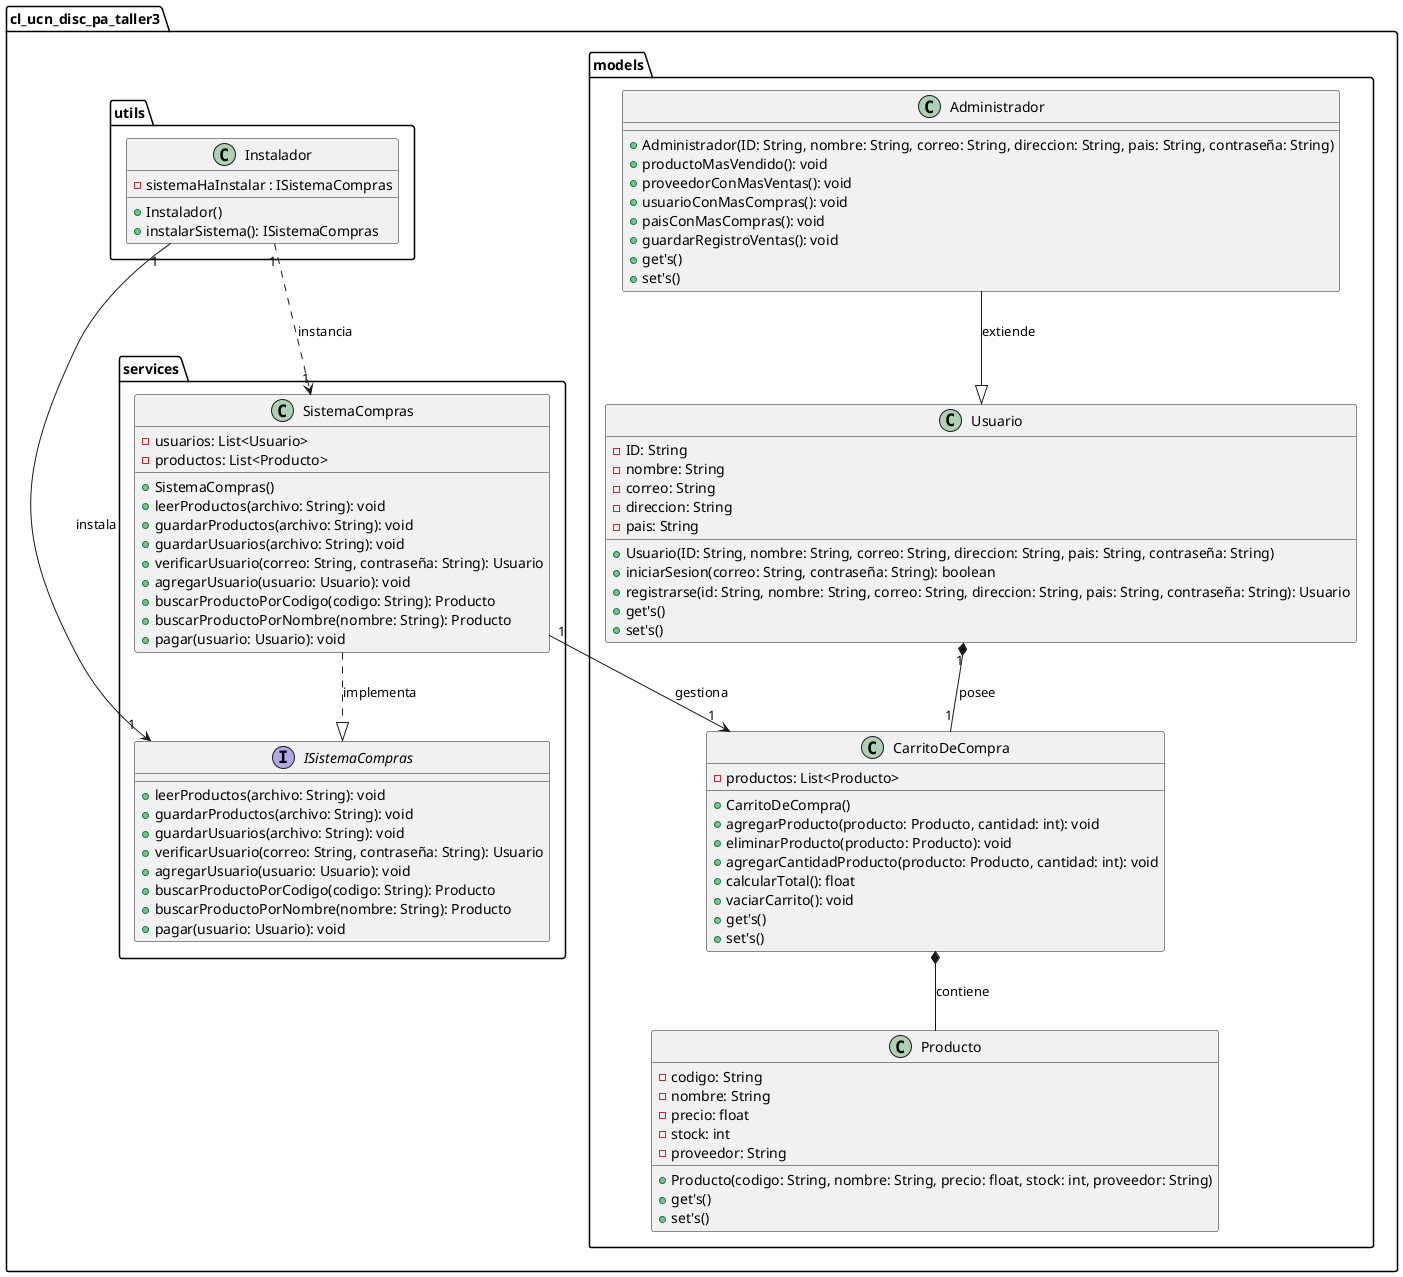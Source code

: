 @startuml
'https://plantuml.com/class-diagram

package cl_ucn_disc_pa_taller3 {

package models{

class Usuario {
-ID: String
-nombre: String
-correo: String
-direccion: String
-pais: String
+Usuario(ID: String, nombre: String, correo: String, direccion: String, pais: String, contraseña: String)
+iniciarSesion(correo: String, contraseña: String): boolean
+registrarse(id: String, nombre: String, correo: String, direccion: String, pais: String, contraseña: String): Usuario
+get's()
+set's()
}

class Producto {
-codigo: String
-nombre: String
-precio: float
-stock: int
-proveedor: String
+Producto(codigo: String, nombre: String, precio: float, stock: int, proveedor: String)
+get's()
+set's()
}

class Administrador {
+Administrador(ID: String, nombre: String, correo: String, direccion: String, pais: String, contraseña: String)
+productoMasVendido(): void
+proveedorConMasVentas(): void
+usuarioConMasCompras(): void
+paisConMasCompras(): void
+guardarRegistroVentas(): void
+get's()
+set's()
}

class CarritoDeCompra{
-productos: List<Producto>
+CarritoDeCompra()
+agregarProducto(producto: Producto, cantidad: int): void
+eliminarProducto(producto: Producto): void
+agregarCantidadProducto(producto: Producto, cantidad: int): void
+calcularTotal(): float
+vaciarCarrito(): void
+get's()
+set's()
}
}


package services{
interface ISistemaCompras {
+leerProductos(archivo: String): void
+guardarProductos(archivo: String): void
+guardarUsuarios(archivo: String): void
+verificarUsuario(correo: String, contraseña: String): Usuario
+agregarUsuario(usuario: Usuario): void
+buscarProductoPorCodigo(codigo: String): Producto
+buscarProductoPorNombre(nombre: String): Producto
+pagar(usuario: Usuario): void
}

class SistemaCompras {
-usuarios: List<Usuario>
-productos: List<Producto>

+SistemaCompras()
+leerProductos(archivo: String): void
+guardarProductos(archivo: String): void
+guardarUsuarios(archivo: String): void
+verificarUsuario(correo: String, contraseña: String): Usuario
+agregarUsuario(usuario: Usuario): void
+buscarProductoPorCodigo(codigo: String): Producto
+buscarProductoPorNombre(nombre: String): Producto
+pagar(usuario: Usuario): void
}
}

package utils{
class Instalador{
- sistemaHaInstalar : ISistemaCompras
+ Instalador()
+ instalarSistema(): ISistemaCompras
}
}
}

Instalador "1" ..> "1" SistemaCompras: instancia
Instalador "1" --> "1" ISistemaCompras: instala
SistemaCompras ..|> ISistemaCompras: implementa
Administrador --|> Usuario: extiende
Usuario "1" *-- "1" CarritoDeCompra: posee
CarritoDeCompra *-- Producto: contiene
SistemaCompras "1" --> "1" CarritoDeCompra: gestiona


@enduml